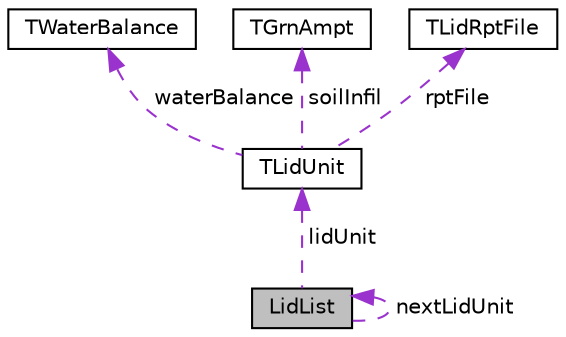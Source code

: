 digraph "LidList"
{
  edge [fontname="Helvetica",fontsize="10",labelfontname="Helvetica",labelfontsize="10"];
  node [fontname="Helvetica",fontsize="10",shape=record];
  Node1 [label="LidList",height=0.2,width=0.4,color="black", fillcolor="grey75", style="filled", fontcolor="black"];
  Node2 -> Node1 [dir="back",color="darkorchid3",fontsize="10",style="dashed",label=" lidUnit" ,fontname="Helvetica"];
  Node2 [label="TLidUnit",height=0.2,width=0.4,color="black", fillcolor="white", style="filled",URL="$d8/dc2/struct_t_lid_unit.html"];
  Node3 -> Node2 [dir="back",color="darkorchid3",fontsize="10",style="dashed",label=" waterBalance" ,fontname="Helvetica"];
  Node3 [label="TWaterBalance",height=0.2,width=0.4,color="black", fillcolor="white", style="filled",URL="$de/d28/struct_t_water_balance.html"];
  Node4 -> Node2 [dir="back",color="darkorchid3",fontsize="10",style="dashed",label=" soilInfil" ,fontname="Helvetica"];
  Node4 [label="TGrnAmpt",height=0.2,width=0.4,color="black", fillcolor="white", style="filled",URL="$d8/d80/struct_t_grn_ampt.html"];
  Node5 -> Node2 [dir="back",color="darkorchid3",fontsize="10",style="dashed",label=" rptFile" ,fontname="Helvetica"];
  Node5 [label="TLidRptFile",height=0.2,width=0.4,color="black", fillcolor="white", style="filled",URL="$dd/dcb/struct_t_lid_rpt_file.html"];
  Node1 -> Node1 [dir="back",color="darkorchid3",fontsize="10",style="dashed",label=" nextLidUnit" ,fontname="Helvetica"];
}
